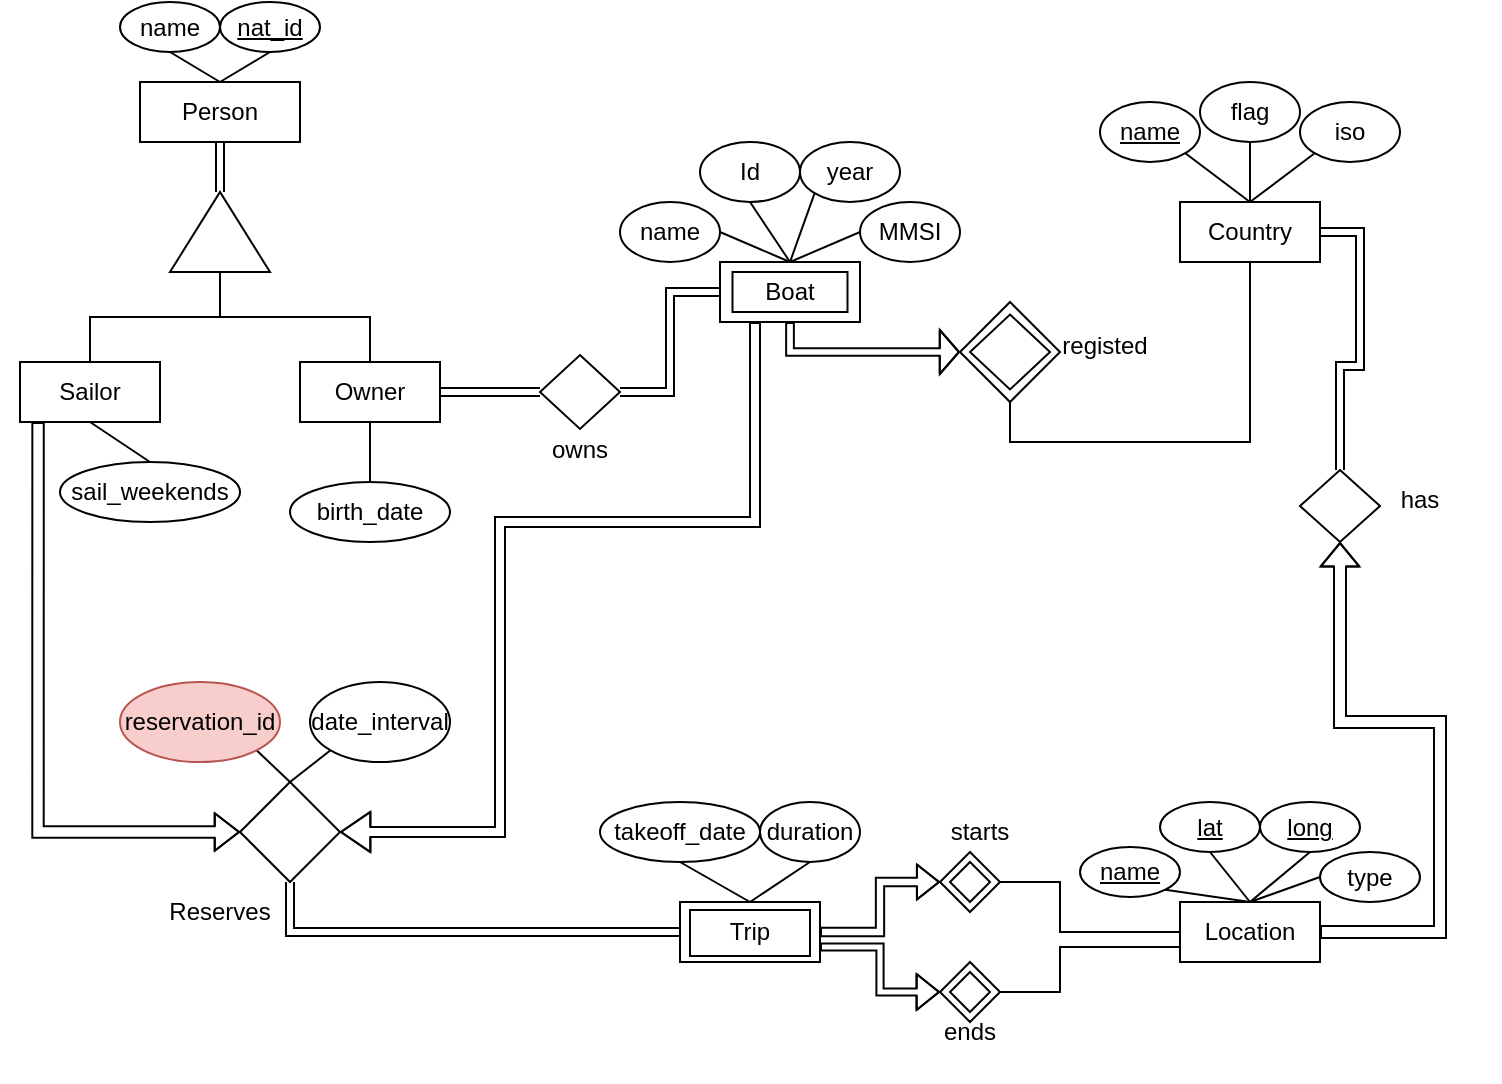 <mxfile version="15.4.0" type="device"><diagram id="R2lEEEUBdFMjLlhIrx00" name="Page-1"><mxGraphModel dx="1021" dy="600" grid="1" gridSize="10" guides="1" tooltips="1" connect="1" arrows="1" fold="1" page="1" pageScale="1" pageWidth="850" pageHeight="1100" math="0" shadow="0" extFonts="Permanent Marker^https://fonts.googleapis.com/css?family=Permanent+Marker"><root><mxCell id="0"/><mxCell id="1" parent="0"/><mxCell id="SkQ8wqPt2ToQ6mFgXCPW-33" value="" style="group" vertex="1" connectable="0" parent="1"><mxGeometry x="90" y="150" width="225" height="270" as="geometry"/></mxCell><mxCell id="SkQ8wqPt2ToQ6mFgXCPW-27" value="" style="group" vertex="1" connectable="0" parent="SkQ8wqPt2ToQ6mFgXCPW-33"><mxGeometry x="10" width="210" height="210" as="geometry"/></mxCell><mxCell id="SkQ8wqPt2ToQ6mFgXCPW-3" value="Sailor" style="rounded=0;whiteSpace=wrap;html=1;" vertex="1" parent="SkQ8wqPt2ToQ6mFgXCPW-27"><mxGeometry y="180" width="70" height="30" as="geometry"/></mxCell><mxCell id="SkQ8wqPt2ToQ6mFgXCPW-4" value="Owner" style="rounded=0;whiteSpace=wrap;html=1;" vertex="1" parent="SkQ8wqPt2ToQ6mFgXCPW-27"><mxGeometry x="140" y="180" width="70" height="30" as="geometry"/></mxCell><mxCell id="SkQ8wqPt2ToQ6mFgXCPW-22" value="" style="group" vertex="1" connectable="0" parent="SkQ8wqPt2ToQ6mFgXCPW-27"><mxGeometry x="50" width="100" height="70" as="geometry"/></mxCell><mxCell id="SkQ8wqPt2ToQ6mFgXCPW-2" value="Person" style="rounded=0;whiteSpace=wrap;html=1;" vertex="1" parent="SkQ8wqPt2ToQ6mFgXCPW-22"><mxGeometry x="10" y="40" width="80" height="30" as="geometry"/></mxCell><mxCell id="SkQ8wqPt2ToQ6mFgXCPW-21" style="edgeStyle=none;rounded=0;orthogonalLoop=1;jettySize=auto;html=1;exitX=0.5;exitY=1;exitDx=0;exitDy=0;entryX=0.5;entryY=0;entryDx=0;entryDy=0;endArrow=none;endFill=0;" edge="1" parent="SkQ8wqPt2ToQ6mFgXCPW-22" source="SkQ8wqPt2ToQ6mFgXCPW-18" target="SkQ8wqPt2ToQ6mFgXCPW-2"><mxGeometry relative="1" as="geometry"/></mxCell><mxCell id="SkQ8wqPt2ToQ6mFgXCPW-18" value="name" style="ellipse;whiteSpace=wrap;html=1;" vertex="1" parent="SkQ8wqPt2ToQ6mFgXCPW-22"><mxGeometry width="50" height="25" as="geometry"/></mxCell><mxCell id="SkQ8wqPt2ToQ6mFgXCPW-20" style="edgeStyle=none;rounded=0;orthogonalLoop=1;jettySize=auto;html=1;exitX=0.5;exitY=1;exitDx=0;exitDy=0;entryX=0.5;entryY=0;entryDx=0;entryDy=0;endArrow=none;endFill=0;" edge="1" parent="SkQ8wqPt2ToQ6mFgXCPW-22" source="SkQ8wqPt2ToQ6mFgXCPW-19" target="SkQ8wqPt2ToQ6mFgXCPW-2"><mxGeometry relative="1" as="geometry"/></mxCell><mxCell id="SkQ8wqPt2ToQ6mFgXCPW-19" value="&lt;u&gt;nat_id&lt;/u&gt;" style="ellipse;whiteSpace=wrap;html=1;" vertex="1" parent="SkQ8wqPt2ToQ6mFgXCPW-22"><mxGeometry x="50" width="50" height="25" as="geometry"/></mxCell><mxCell id="SkQ8wqPt2ToQ6mFgXCPW-24" style="edgeStyle=none;rounded=0;orthogonalLoop=1;jettySize=auto;html=1;exitX=1;exitY=0.5;exitDx=0;exitDy=0;entryX=0.5;entryY=1;entryDx=0;entryDy=0;endArrow=none;endFill=0;shape=link;" edge="1" parent="SkQ8wqPt2ToQ6mFgXCPW-27" source="SkQ8wqPt2ToQ6mFgXCPW-23" target="SkQ8wqPt2ToQ6mFgXCPW-2"><mxGeometry relative="1" as="geometry"/></mxCell><mxCell id="SkQ8wqPt2ToQ6mFgXCPW-23" value="" style="triangle;whiteSpace=wrap;html=1;rotation=-90;" vertex="1" parent="SkQ8wqPt2ToQ6mFgXCPW-27"><mxGeometry x="80" y="90" width="40" height="50" as="geometry"/></mxCell><mxCell id="SkQ8wqPt2ToQ6mFgXCPW-25" style="edgeStyle=orthogonalEdgeStyle;rounded=0;orthogonalLoop=1;jettySize=auto;html=1;exitX=0.5;exitY=0;exitDx=0;exitDy=0;entryX=0;entryY=0.5;entryDx=0;entryDy=0;endArrow=none;endFill=0;" edge="1" parent="SkQ8wqPt2ToQ6mFgXCPW-27" source="SkQ8wqPt2ToQ6mFgXCPW-3" target="SkQ8wqPt2ToQ6mFgXCPW-23"><mxGeometry relative="1" as="geometry"/></mxCell><mxCell id="SkQ8wqPt2ToQ6mFgXCPW-26" style="edgeStyle=orthogonalEdgeStyle;rounded=0;orthogonalLoop=1;jettySize=auto;html=1;exitX=0.5;exitY=0;exitDx=0;exitDy=0;entryX=0;entryY=0.5;entryDx=0;entryDy=0;endArrow=none;endFill=0;" edge="1" parent="SkQ8wqPt2ToQ6mFgXCPW-27" source="SkQ8wqPt2ToQ6mFgXCPW-4" target="SkQ8wqPt2ToQ6mFgXCPW-23"><mxGeometry relative="1" as="geometry"/></mxCell><mxCell id="SkQ8wqPt2ToQ6mFgXCPW-30" style="rounded=0;orthogonalLoop=1;jettySize=auto;html=1;exitX=0.5;exitY=0;exitDx=0;exitDy=0;entryX=0.5;entryY=1;entryDx=0;entryDy=0;endArrow=none;endFill=0;" edge="1" parent="SkQ8wqPt2ToQ6mFgXCPW-33" source="SkQ8wqPt2ToQ6mFgXCPW-28" target="SkQ8wqPt2ToQ6mFgXCPW-3"><mxGeometry relative="1" as="geometry"/></mxCell><mxCell id="SkQ8wqPt2ToQ6mFgXCPW-28" value="sail_weekends" style="ellipse;whiteSpace=wrap;html=1;" vertex="1" parent="SkQ8wqPt2ToQ6mFgXCPW-33"><mxGeometry x="30" y="230" width="90" height="30" as="geometry"/></mxCell><mxCell id="SkQ8wqPt2ToQ6mFgXCPW-32" style="edgeStyle=none;rounded=0;orthogonalLoop=1;jettySize=auto;html=1;exitX=0.5;exitY=0;exitDx=0;exitDy=0;entryX=0.5;entryY=1;entryDx=0;entryDy=0;endArrow=none;endFill=0;" edge="1" parent="SkQ8wqPt2ToQ6mFgXCPW-33" source="SkQ8wqPt2ToQ6mFgXCPW-31" target="SkQ8wqPt2ToQ6mFgXCPW-4"><mxGeometry relative="1" as="geometry"/></mxCell><mxCell id="SkQ8wqPt2ToQ6mFgXCPW-31" value="birth_date" style="ellipse;whiteSpace=wrap;html=1;" vertex="1" parent="SkQ8wqPt2ToQ6mFgXCPW-33"><mxGeometry x="145" y="240" width="80" height="30" as="geometry"/></mxCell><mxCell id="SkQ8wqPt2ToQ6mFgXCPW-38" value="" style="group" vertex="1" connectable="0" parent="1"><mxGeometry x="390" y="550" width="130" height="83" as="geometry"/></mxCell><mxCell id="SkQ8wqPt2ToQ6mFgXCPW-36" style="edgeStyle=none;rounded=0;orthogonalLoop=1;jettySize=auto;html=1;exitX=0.5;exitY=1;exitDx=0;exitDy=0;entryX=0.5;entryY=0;entryDx=0;entryDy=0;endArrow=none;endFill=0;" edge="1" parent="SkQ8wqPt2ToQ6mFgXCPW-38" source="SkQ8wqPt2ToQ6mFgXCPW-34" target="SkQ8wqPt2ToQ6mFgXCPW-5"><mxGeometry relative="1" as="geometry"/></mxCell><mxCell id="SkQ8wqPt2ToQ6mFgXCPW-34" value="takeoff_date" style="ellipse;whiteSpace=wrap;html=1;" vertex="1" parent="SkQ8wqPt2ToQ6mFgXCPW-38"><mxGeometry width="80" height="30" as="geometry"/></mxCell><mxCell id="SkQ8wqPt2ToQ6mFgXCPW-37" style="edgeStyle=none;rounded=0;orthogonalLoop=1;jettySize=auto;html=1;exitX=0.5;exitY=1;exitDx=0;exitDy=0;entryX=0.5;entryY=0;entryDx=0;entryDy=0;endArrow=none;endFill=0;" edge="1" parent="SkQ8wqPt2ToQ6mFgXCPW-38" source="SkQ8wqPt2ToQ6mFgXCPW-35" target="SkQ8wqPt2ToQ6mFgXCPW-5"><mxGeometry relative="1" as="geometry"/></mxCell><mxCell id="SkQ8wqPt2ToQ6mFgXCPW-35" value="duration" style="ellipse;whiteSpace=wrap;html=1;" vertex="1" parent="SkQ8wqPt2ToQ6mFgXCPW-38"><mxGeometry x="80" width="50" height="30" as="geometry"/></mxCell><mxCell id="SkQ8wqPt2ToQ6mFgXCPW-104" value="" style="group" vertex="1" connectable="0" parent="SkQ8wqPt2ToQ6mFgXCPW-38"><mxGeometry x="40" y="50" width="70" height="30" as="geometry"/></mxCell><mxCell id="SkQ8wqPt2ToQ6mFgXCPW-5" value="Trip" style="rounded=0;whiteSpace=wrap;html=1;" vertex="1" parent="SkQ8wqPt2ToQ6mFgXCPW-104"><mxGeometry width="70" height="30" as="geometry"/></mxCell><mxCell id="SkQ8wqPt2ToQ6mFgXCPW-103" value="" style="rounded=0;whiteSpace=wrap;html=1;fillColor=none;" vertex="1" parent="SkQ8wqPt2ToQ6mFgXCPW-104"><mxGeometry x="5" y="4" width="60" height="23" as="geometry"/></mxCell><mxCell id="SkQ8wqPt2ToQ6mFgXCPW-49" value="" style="group" vertex="1" connectable="0" parent="1"><mxGeometry x="630" y="550" width="170" height="80" as="geometry"/></mxCell><mxCell id="SkQ8wqPt2ToQ6mFgXCPW-6" value="Location" style="rounded=0;whiteSpace=wrap;html=1;" vertex="1" parent="SkQ8wqPt2ToQ6mFgXCPW-49"><mxGeometry x="50" y="50" width="70" height="30" as="geometry"/></mxCell><mxCell id="SkQ8wqPt2ToQ6mFgXCPW-42" style="edgeStyle=none;rounded=0;orthogonalLoop=1;jettySize=auto;html=1;exitX=1;exitY=1;exitDx=0;exitDy=0;entryX=0.5;entryY=0;entryDx=0;entryDy=0;endArrow=none;endFill=0;" edge="1" parent="SkQ8wqPt2ToQ6mFgXCPW-49" source="SkQ8wqPt2ToQ6mFgXCPW-39" target="SkQ8wqPt2ToQ6mFgXCPW-6"><mxGeometry relative="1" as="geometry"/></mxCell><mxCell id="SkQ8wqPt2ToQ6mFgXCPW-39" value="&lt;u&gt;name&lt;/u&gt;" style="ellipse;whiteSpace=wrap;html=1;" vertex="1" parent="SkQ8wqPt2ToQ6mFgXCPW-49"><mxGeometry y="22.5" width="50" height="25" as="geometry"/></mxCell><mxCell id="SkQ8wqPt2ToQ6mFgXCPW-43" style="edgeStyle=none;rounded=0;orthogonalLoop=1;jettySize=auto;html=1;exitX=0.5;exitY=1;exitDx=0;exitDy=0;entryX=0.5;entryY=0;entryDx=0;entryDy=0;endArrow=none;endFill=0;" edge="1" parent="SkQ8wqPt2ToQ6mFgXCPW-49" source="SkQ8wqPt2ToQ6mFgXCPW-40" target="SkQ8wqPt2ToQ6mFgXCPW-6"><mxGeometry relative="1" as="geometry"/></mxCell><mxCell id="SkQ8wqPt2ToQ6mFgXCPW-40" value="&lt;u&gt;lat&lt;/u&gt;" style="ellipse;whiteSpace=wrap;html=1;" vertex="1" parent="SkQ8wqPt2ToQ6mFgXCPW-49"><mxGeometry x="40" width="50" height="25" as="geometry"/></mxCell><mxCell id="SkQ8wqPt2ToQ6mFgXCPW-44" style="edgeStyle=none;rounded=0;orthogonalLoop=1;jettySize=auto;html=1;exitX=0.5;exitY=1;exitDx=0;exitDy=0;entryX=0.5;entryY=0;entryDx=0;entryDy=0;endArrow=none;endFill=0;" edge="1" parent="SkQ8wqPt2ToQ6mFgXCPW-49" source="SkQ8wqPt2ToQ6mFgXCPW-41" target="SkQ8wqPt2ToQ6mFgXCPW-6"><mxGeometry relative="1" as="geometry"/></mxCell><mxCell id="SkQ8wqPt2ToQ6mFgXCPW-41" value="&lt;u&gt;long&lt;/u&gt;" style="ellipse;whiteSpace=wrap;html=1;" vertex="1" parent="SkQ8wqPt2ToQ6mFgXCPW-49"><mxGeometry x="90" width="50" height="25" as="geometry"/></mxCell><mxCell id="SkQ8wqPt2ToQ6mFgXCPW-48" style="edgeStyle=none;rounded=0;orthogonalLoop=1;jettySize=auto;html=1;exitX=0;exitY=0.5;exitDx=0;exitDy=0;entryX=0.5;entryY=0;entryDx=0;entryDy=0;endArrow=none;endFill=0;" edge="1" parent="SkQ8wqPt2ToQ6mFgXCPW-49" source="SkQ8wqPt2ToQ6mFgXCPW-47" target="SkQ8wqPt2ToQ6mFgXCPW-6"><mxGeometry relative="1" as="geometry"/></mxCell><mxCell id="SkQ8wqPt2ToQ6mFgXCPW-47" value="type" style="ellipse;whiteSpace=wrap;html=1;" vertex="1" parent="SkQ8wqPt2ToQ6mFgXCPW-49"><mxGeometry x="120" y="25" width="50" height="25" as="geometry"/></mxCell><mxCell id="SkQ8wqPt2ToQ6mFgXCPW-66" value="" style="group" vertex="1" connectable="0" parent="1"><mxGeometry x="590" y="200" width="250" height="264" as="geometry"/></mxCell><mxCell id="SkQ8wqPt2ToQ6mFgXCPW-12" value="" style="group" vertex="1" connectable="0" parent="SkQ8wqPt2ToQ6mFgXCPW-66"><mxGeometry x="-190" y="20" width="170" height="90" as="geometry"/></mxCell><mxCell id="SkQ8wqPt2ToQ6mFgXCPW-1" value="Boat" style="rounded=0;whiteSpace=wrap;html=1;" vertex="1" parent="SkQ8wqPt2ToQ6mFgXCPW-12"><mxGeometry x="50" y="60" width="70" height="30" as="geometry"/></mxCell><mxCell id="SkQ8wqPt2ToQ6mFgXCPW-14" style="rounded=0;orthogonalLoop=1;jettySize=auto;html=1;exitX=1;exitY=0.5;exitDx=0;exitDy=0;entryX=0.5;entryY=0;entryDx=0;entryDy=0;endArrow=none;endFill=0;" edge="1" parent="SkQ8wqPt2ToQ6mFgXCPW-12" source="SkQ8wqPt2ToQ6mFgXCPW-8" target="SkQ8wqPt2ToQ6mFgXCPW-1"><mxGeometry relative="1" as="geometry"/></mxCell><mxCell id="SkQ8wqPt2ToQ6mFgXCPW-8" value="name" style="ellipse;whiteSpace=wrap;html=1;" vertex="1" parent="SkQ8wqPt2ToQ6mFgXCPW-12"><mxGeometry y="30" width="50" height="30" as="geometry"/></mxCell><mxCell id="SkQ8wqPt2ToQ6mFgXCPW-15" style="edgeStyle=none;rounded=0;orthogonalLoop=1;jettySize=auto;html=1;exitX=0.5;exitY=1;exitDx=0;exitDy=0;entryX=0.5;entryY=0;entryDx=0;entryDy=0;endArrow=none;endFill=0;" edge="1" parent="SkQ8wqPt2ToQ6mFgXCPW-12" source="SkQ8wqPt2ToQ6mFgXCPW-9" target="SkQ8wqPt2ToQ6mFgXCPW-1"><mxGeometry relative="1" as="geometry"/></mxCell><mxCell id="SkQ8wqPt2ToQ6mFgXCPW-9" value="Id" style="ellipse;whiteSpace=wrap;html=1;" vertex="1" parent="SkQ8wqPt2ToQ6mFgXCPW-12"><mxGeometry x="40" width="50" height="30" as="geometry"/></mxCell><mxCell id="SkQ8wqPt2ToQ6mFgXCPW-16" style="edgeStyle=none;rounded=0;orthogonalLoop=1;jettySize=auto;html=1;exitX=0;exitY=1;exitDx=0;exitDy=0;entryX=0.5;entryY=0;entryDx=0;entryDy=0;endArrow=none;endFill=0;" edge="1" parent="SkQ8wqPt2ToQ6mFgXCPW-12" source="SkQ8wqPt2ToQ6mFgXCPW-10" target="SkQ8wqPt2ToQ6mFgXCPW-1"><mxGeometry relative="1" as="geometry"/></mxCell><mxCell id="SkQ8wqPt2ToQ6mFgXCPW-10" value="year" style="ellipse;whiteSpace=wrap;html=1;" vertex="1" parent="SkQ8wqPt2ToQ6mFgXCPW-12"><mxGeometry x="90" width="50" height="30" as="geometry"/></mxCell><mxCell id="SkQ8wqPt2ToQ6mFgXCPW-17" style="edgeStyle=none;rounded=0;orthogonalLoop=1;jettySize=auto;html=1;exitX=0;exitY=0.5;exitDx=0;exitDy=0;entryX=0.5;entryY=0;entryDx=0;entryDy=0;endArrow=none;endFill=0;" edge="1" parent="SkQ8wqPt2ToQ6mFgXCPW-12" source="SkQ8wqPt2ToQ6mFgXCPW-11" target="SkQ8wqPt2ToQ6mFgXCPW-1"><mxGeometry relative="1" as="geometry"/></mxCell><mxCell id="SkQ8wqPt2ToQ6mFgXCPW-11" value="MMSI" style="ellipse;whiteSpace=wrap;html=1;" vertex="1" parent="SkQ8wqPt2ToQ6mFgXCPW-12"><mxGeometry x="120" y="30" width="50" height="30" as="geometry"/></mxCell><mxCell id="SkQ8wqPt2ToQ6mFgXCPW-58" value="" style="rounded=0;whiteSpace=wrap;html=1;fillColor=none;" vertex="1" parent="SkQ8wqPt2ToQ6mFgXCPW-12"><mxGeometry x="56.25" y="65" width="57.5" height="20" as="geometry"/></mxCell><mxCell id="SkQ8wqPt2ToQ6mFgXCPW-59" style="edgeStyle=none;rounded=0;orthogonalLoop=1;jettySize=auto;html=1;exitX=0.75;exitY=0;exitDx=0;exitDy=0;endArrow=none;endFill=0;" edge="1" parent="SkQ8wqPt2ToQ6mFgXCPW-12" source="SkQ8wqPt2ToQ6mFgXCPW-58" target="SkQ8wqPt2ToQ6mFgXCPW-58"><mxGeometry relative="1" as="geometry"/></mxCell><mxCell id="SkQ8wqPt2ToQ6mFgXCPW-70" style="edgeStyle=orthogonalEdgeStyle;shape=flexArrow;rounded=0;orthogonalLoop=1;jettySize=auto;html=1;entryX=0;entryY=0.5;entryDx=0;entryDy=0;endArrow=block;endFill=0;endWidth=17.143;endSize=2.871;width=3.871;exitX=0.5;exitY=1;exitDx=0;exitDy=0;" edge="1" parent="SkQ8wqPt2ToQ6mFgXCPW-66" source="SkQ8wqPt2ToQ6mFgXCPW-1" target="SkQ8wqPt2ToQ6mFgXCPW-61"><mxGeometry relative="1" as="geometry"><Array as="points"><mxPoint x="-105" y="125"/></Array></mxGeometry></mxCell><mxCell id="SkQ8wqPt2ToQ6mFgXCPW-72" value="" style="group" vertex="1" connectable="0" parent="SkQ8wqPt2ToQ6mFgXCPW-66"><mxGeometry x="-20" y="100" width="90" height="50" as="geometry"/></mxCell><mxCell id="SkQ8wqPt2ToQ6mFgXCPW-63" value="" style="group" vertex="1" connectable="0" parent="SkQ8wqPt2ToQ6mFgXCPW-72"><mxGeometry width="50" height="50" as="geometry"/></mxCell><mxCell id="SkQ8wqPt2ToQ6mFgXCPW-61" value="" style="rhombus;whiteSpace=wrap;html=1;fillColor=none;" vertex="1" parent="SkQ8wqPt2ToQ6mFgXCPW-63"><mxGeometry width="50" height="50" as="geometry"/></mxCell><mxCell id="SkQ8wqPt2ToQ6mFgXCPW-62" value="" style="rhombus;whiteSpace=wrap;html=1;fillColor=none;" vertex="1" parent="SkQ8wqPt2ToQ6mFgXCPW-63"><mxGeometry x="5" y="6.25" width="40" height="37.5" as="geometry"/></mxCell><mxCell id="SkQ8wqPt2ToQ6mFgXCPW-71" value="registed" style="text;html=1;strokeColor=none;fillColor=none;align=center;verticalAlign=middle;whiteSpace=wrap;rounded=0;" vertex="1" parent="SkQ8wqPt2ToQ6mFgXCPW-72"><mxGeometry x="55" y="13" width="35" height="17" as="geometry"/></mxCell><mxCell id="SkQ8wqPt2ToQ6mFgXCPW-56" value="" style="group" vertex="1" connectable="0" parent="SkQ8wqPt2ToQ6mFgXCPW-66"><mxGeometry x="50" y="-10" width="150" height="90" as="geometry"/></mxCell><mxCell id="SkQ8wqPt2ToQ6mFgXCPW-7" value="Country" style="rounded=0;whiteSpace=wrap;html=1;" vertex="1" parent="SkQ8wqPt2ToQ6mFgXCPW-56"><mxGeometry x="40" y="60" width="70" height="30" as="geometry"/></mxCell><mxCell id="SkQ8wqPt2ToQ6mFgXCPW-53" style="edgeStyle=none;rounded=0;orthogonalLoop=1;jettySize=auto;html=1;exitX=1;exitY=1;exitDx=0;exitDy=0;entryX=0.5;entryY=0;entryDx=0;entryDy=0;endArrow=none;endFill=0;" edge="1" parent="SkQ8wqPt2ToQ6mFgXCPW-56" source="SkQ8wqPt2ToQ6mFgXCPW-50" target="SkQ8wqPt2ToQ6mFgXCPW-7"><mxGeometry relative="1" as="geometry"/></mxCell><mxCell id="SkQ8wqPt2ToQ6mFgXCPW-50" value="&lt;u&gt;name&lt;/u&gt;" style="ellipse;whiteSpace=wrap;html=1;" vertex="1" parent="SkQ8wqPt2ToQ6mFgXCPW-56"><mxGeometry y="10" width="50" height="30" as="geometry"/></mxCell><mxCell id="SkQ8wqPt2ToQ6mFgXCPW-54" style="edgeStyle=none;rounded=0;orthogonalLoop=1;jettySize=auto;html=1;exitX=0.5;exitY=1;exitDx=0;exitDy=0;entryX=0.5;entryY=0;entryDx=0;entryDy=0;endArrow=none;endFill=0;" edge="1" parent="SkQ8wqPt2ToQ6mFgXCPW-56" source="SkQ8wqPt2ToQ6mFgXCPW-51" target="SkQ8wqPt2ToQ6mFgXCPW-7"><mxGeometry relative="1" as="geometry"/></mxCell><mxCell id="SkQ8wqPt2ToQ6mFgXCPW-51" value="flag" style="ellipse;whiteSpace=wrap;html=1;" vertex="1" parent="SkQ8wqPt2ToQ6mFgXCPW-56"><mxGeometry x="50" width="50" height="30" as="geometry"/></mxCell><mxCell id="SkQ8wqPt2ToQ6mFgXCPW-55" style="edgeStyle=none;rounded=0;orthogonalLoop=1;jettySize=auto;html=1;exitX=0;exitY=1;exitDx=0;exitDy=0;entryX=0.5;entryY=0;entryDx=0;entryDy=0;endArrow=none;endFill=0;" edge="1" parent="SkQ8wqPt2ToQ6mFgXCPW-56" source="SkQ8wqPt2ToQ6mFgXCPW-52" target="SkQ8wqPt2ToQ6mFgXCPW-7"><mxGeometry relative="1" as="geometry"/></mxCell><mxCell id="SkQ8wqPt2ToQ6mFgXCPW-52" value="iso" style="ellipse;whiteSpace=wrap;html=1;" vertex="1" parent="SkQ8wqPt2ToQ6mFgXCPW-56"><mxGeometry x="100" y="10" width="50" height="30" as="geometry"/></mxCell><mxCell id="SkQ8wqPt2ToQ6mFgXCPW-67" style="edgeStyle=orthogonalEdgeStyle;rounded=0;orthogonalLoop=1;jettySize=auto;html=1;exitX=0.5;exitY=1;exitDx=0;exitDy=0;entryX=0.5;entryY=1;entryDx=0;entryDy=0;endArrow=none;endFill=0;" edge="1" parent="SkQ8wqPt2ToQ6mFgXCPW-66" source="SkQ8wqPt2ToQ6mFgXCPW-61" target="SkQ8wqPt2ToQ6mFgXCPW-7"><mxGeometry relative="1" as="geometry"/></mxCell><mxCell id="SkQ8wqPt2ToQ6mFgXCPW-108" value="" style="group" vertex="1" connectable="0" parent="SkQ8wqPt2ToQ6mFgXCPW-66"><mxGeometry x="150" y="184" width="100" height="36" as="geometry"/></mxCell><mxCell id="SkQ8wqPt2ToQ6mFgXCPW-105" value="" style="rhombus;whiteSpace=wrap;html=1;fillColor=none;" vertex="1" parent="SkQ8wqPt2ToQ6mFgXCPW-108"><mxGeometry width="40" height="36" as="geometry"/></mxCell><mxCell id="SkQ8wqPt2ToQ6mFgXCPW-107" value="has" style="text;html=1;strokeColor=none;fillColor=none;align=center;verticalAlign=middle;whiteSpace=wrap;rounded=0;" vertex="1" parent="SkQ8wqPt2ToQ6mFgXCPW-108"><mxGeometry x="30" width="60" height="30" as="geometry"/></mxCell><mxCell id="SkQ8wqPt2ToQ6mFgXCPW-110" style="edgeStyle=orthogonalEdgeStyle;shape=link;rounded=0;orthogonalLoop=1;jettySize=auto;html=1;exitX=1;exitY=0.5;exitDx=0;exitDy=0;entryX=0.5;entryY=0;entryDx=0;entryDy=0;endArrow=block;endFill=0;" edge="1" parent="SkQ8wqPt2ToQ6mFgXCPW-66" source="SkQ8wqPt2ToQ6mFgXCPW-7" target="SkQ8wqPt2ToQ6mFgXCPW-105"><mxGeometry relative="1" as="geometry"/></mxCell><mxCell id="SkQ8wqPt2ToQ6mFgXCPW-74" style="edgeStyle=orthogonalEdgeStyle;rounded=0;orthogonalLoop=1;jettySize=auto;html=1;exitX=1;exitY=0.5;exitDx=0;exitDy=0;entryX=0;entryY=0.5;entryDx=0;entryDy=0;endArrow=block;endFill=0;shape=link;" edge="1" parent="1" source="SkQ8wqPt2ToQ6mFgXCPW-4" target="SkQ8wqPt2ToQ6mFgXCPW-73"><mxGeometry relative="1" as="geometry"/></mxCell><mxCell id="SkQ8wqPt2ToQ6mFgXCPW-76" value="" style="group" vertex="1" connectable="0" parent="1"><mxGeometry x="360" y="326.5" width="40" height="57" as="geometry"/></mxCell><mxCell id="SkQ8wqPt2ToQ6mFgXCPW-73" value="" style="rhombus;whiteSpace=wrap;html=1;fillColor=none;" vertex="1" parent="SkQ8wqPt2ToQ6mFgXCPW-76"><mxGeometry width="40" height="37" as="geometry"/></mxCell><mxCell id="SkQ8wqPt2ToQ6mFgXCPW-75" value="owns" style="text;html=1;strokeColor=none;fillColor=none;align=center;verticalAlign=middle;whiteSpace=wrap;rounded=0;" vertex="1" parent="SkQ8wqPt2ToQ6mFgXCPW-76"><mxGeometry y="37" width="40" height="20" as="geometry"/></mxCell><mxCell id="SkQ8wqPt2ToQ6mFgXCPW-77" style="edgeStyle=orthogonalEdgeStyle;shape=link;rounded=0;orthogonalLoop=1;jettySize=auto;html=1;entryX=1;entryY=0.5;entryDx=0;entryDy=0;endArrow=block;endFill=0;" edge="1" parent="1" source="SkQ8wqPt2ToQ6mFgXCPW-1" target="SkQ8wqPt2ToQ6mFgXCPW-73"><mxGeometry relative="1" as="geometry"/></mxCell><mxCell id="SkQ8wqPt2ToQ6mFgXCPW-79" style="edgeStyle=orthogonalEdgeStyle;rounded=0;orthogonalLoop=1;jettySize=auto;html=1;exitX=0.129;exitY=1;exitDx=0;exitDy=0;entryX=0;entryY=0.5;entryDx=0;entryDy=0;endArrow=classic;endFill=1;exitPerimeter=0;shape=flexArrow;width=5.714;endSize=3.714;endWidth=12;" edge="1" parent="1" source="SkQ8wqPt2ToQ6mFgXCPW-3" target="SkQ8wqPt2ToQ6mFgXCPW-78"><mxGeometry relative="1" as="geometry"><Array as="points"><mxPoint x="109" y="565"/></Array></mxGeometry></mxCell><mxCell id="SkQ8wqPt2ToQ6mFgXCPW-82" style="edgeStyle=orthogonalEdgeStyle;shape=flexArrow;rounded=0;orthogonalLoop=1;jettySize=auto;html=1;entryX=1;entryY=0.5;entryDx=0;entryDy=0;endArrow=classic;endFill=1;exitX=0.25;exitY=1;exitDx=0;exitDy=0;width=5;endSize=4.558;endWidth=14.167;" edge="1" parent="1" source="SkQ8wqPt2ToQ6mFgXCPW-1" target="SkQ8wqPt2ToQ6mFgXCPW-78"><mxGeometry relative="1" as="geometry"><Array as="points"><mxPoint x="467" y="410"/><mxPoint x="340" y="410"/><mxPoint x="340" y="565"/></Array></mxGeometry></mxCell><mxCell id="SkQ8wqPt2ToQ6mFgXCPW-83" style="edgeStyle=orthogonalEdgeStyle;shape=link;rounded=0;orthogonalLoop=1;jettySize=auto;html=1;entryX=0.5;entryY=1;entryDx=0;entryDy=0;endArrow=classic;endFill=1;endWidth=12.639;" edge="1" parent="1" source="SkQ8wqPt2ToQ6mFgXCPW-5" target="SkQ8wqPt2ToQ6mFgXCPW-78"><mxGeometry relative="1" as="geometry"/></mxCell><mxCell id="SkQ8wqPt2ToQ6mFgXCPW-88" value="" style="group" vertex="1" connectable="0" parent="1"><mxGeometry x="150" y="490" width="165" height="130" as="geometry"/></mxCell><mxCell id="SkQ8wqPt2ToQ6mFgXCPW-81" value="" style="group" vertex="1" connectable="0" parent="SkQ8wqPt2ToQ6mFgXCPW-88"><mxGeometry x="55" y="20" width="60" height="80" as="geometry"/></mxCell><mxCell id="SkQ8wqPt2ToQ6mFgXCPW-78" value="" style="rhombus;whiteSpace=wrap;html=1;fillColor=none;" vertex="1" parent="SkQ8wqPt2ToQ6mFgXCPW-81"><mxGeometry x="5" y="30" width="50" height="50" as="geometry"/></mxCell><mxCell id="SkQ8wqPt2ToQ6mFgXCPW-87" style="edgeStyle=none;rounded=0;orthogonalLoop=1;jettySize=auto;html=1;exitX=1;exitY=1;exitDx=0;exitDy=0;endArrow=none;endFill=0;entryX=0.5;entryY=0;entryDx=0;entryDy=0;" edge="1" parent="SkQ8wqPt2ToQ6mFgXCPW-88" source="SkQ8wqPt2ToQ6mFgXCPW-84" target="SkQ8wqPt2ToQ6mFgXCPW-78"><mxGeometry relative="1" as="geometry"><mxPoint x="80" y="50" as="targetPoint"/></mxGeometry></mxCell><mxCell id="SkQ8wqPt2ToQ6mFgXCPW-84" value="reservation_id" style="ellipse;whiteSpace=wrap;html=1;fillColor=#f8cecc;strokeColor=#b85450;" vertex="1" parent="SkQ8wqPt2ToQ6mFgXCPW-88"><mxGeometry width="80" height="40" as="geometry"/></mxCell><mxCell id="SkQ8wqPt2ToQ6mFgXCPW-86" style="rounded=0;orthogonalLoop=1;jettySize=auto;html=1;exitX=0;exitY=1;exitDx=0;exitDy=0;entryX=0.5;entryY=0;entryDx=0;entryDy=0;endArrow=none;endFill=0;" edge="1" parent="SkQ8wqPt2ToQ6mFgXCPW-88" source="SkQ8wqPt2ToQ6mFgXCPW-85" target="SkQ8wqPt2ToQ6mFgXCPW-78"><mxGeometry relative="1" as="geometry"/></mxCell><mxCell id="SkQ8wqPt2ToQ6mFgXCPW-85" value="date_interval" style="ellipse;whiteSpace=wrap;html=1;fillColor=none;" vertex="1" parent="SkQ8wqPt2ToQ6mFgXCPW-88"><mxGeometry x="95" width="70" height="40" as="geometry"/></mxCell><mxCell id="SkQ8wqPt2ToQ6mFgXCPW-80" value="Reserves" style="text;html=1;strokeColor=none;fillColor=none;align=center;verticalAlign=middle;whiteSpace=wrap;rounded=0;" vertex="1" parent="SkQ8wqPt2ToQ6mFgXCPW-88"><mxGeometry x="20" y="100" width="60" height="30" as="geometry"/></mxCell><mxCell id="SkQ8wqPt2ToQ6mFgXCPW-90" style="edgeStyle=orthogonalEdgeStyle;rounded=0;orthogonalLoop=1;jettySize=auto;html=1;exitX=1;exitY=0.5;exitDx=0;exitDy=0;entryX=0;entryY=0.5;entryDx=0;entryDy=0;endArrow=block;endFill=0;shape=flexArrow;width=4.138;endSize=3.345;endWidth=12.319;" edge="1" parent="1" source="SkQ8wqPt2ToQ6mFgXCPW-5" target="SkQ8wqPt2ToQ6mFgXCPW-89"><mxGeometry relative="1" as="geometry"/></mxCell><mxCell id="SkQ8wqPt2ToQ6mFgXCPW-91" style="edgeStyle=orthogonalEdgeStyle;rounded=0;orthogonalLoop=1;jettySize=auto;html=1;exitX=0;exitY=0.5;exitDx=0;exitDy=0;entryX=1;entryY=0.5;entryDx=0;entryDy=0;endArrow=none;endFill=0;endWidth=14.126;" edge="1" parent="1" source="SkQ8wqPt2ToQ6mFgXCPW-6" target="SkQ8wqPt2ToQ6mFgXCPW-89"><mxGeometry relative="1" as="geometry"><Array as="points"><mxPoint x="620" y="615"/><mxPoint x="620" y="590"/></Array></mxGeometry></mxCell><mxCell id="SkQ8wqPt2ToQ6mFgXCPW-93" style="edgeStyle=orthogonalEdgeStyle;rounded=0;orthogonalLoop=1;jettySize=auto;html=1;exitX=1;exitY=0.75;exitDx=0;exitDy=0;entryX=0;entryY=0.5;entryDx=0;entryDy=0;endArrow=block;endFill=0;shape=flexArrow;width=3.6;endSize=3.4;endWidth=13.36;" edge="1" parent="1" source="SkQ8wqPt2ToQ6mFgXCPW-5" target="SkQ8wqPt2ToQ6mFgXCPW-92"><mxGeometry relative="1" as="geometry"/></mxCell><mxCell id="SkQ8wqPt2ToQ6mFgXCPW-95" value="" style="group" vertex="1" connectable="0" parent="1"><mxGeometry x="550" y="550" width="60" height="55" as="geometry"/></mxCell><mxCell id="SkQ8wqPt2ToQ6mFgXCPW-89" value="" style="rhombus;whiteSpace=wrap;html=1;fillColor=none;" vertex="1" parent="SkQ8wqPt2ToQ6mFgXCPW-95"><mxGeometry x="10" y="25" width="30" height="30" as="geometry"/></mxCell><mxCell id="SkQ8wqPt2ToQ6mFgXCPW-101" value="" style="group" vertex="1" connectable="0" parent="SkQ8wqPt2ToQ6mFgXCPW-95"><mxGeometry width="60" height="50" as="geometry"/></mxCell><mxCell id="SkQ8wqPt2ToQ6mFgXCPW-94" value="starts" style="text;html=1;strokeColor=none;fillColor=none;align=center;verticalAlign=middle;whiteSpace=wrap;rounded=0;" vertex="1" parent="SkQ8wqPt2ToQ6mFgXCPW-101"><mxGeometry width="60" height="30" as="geometry"/></mxCell><mxCell id="SkQ8wqPt2ToQ6mFgXCPW-100" value="" style="rhombus;whiteSpace=wrap;html=1;fillColor=none;" vertex="1" parent="SkQ8wqPt2ToQ6mFgXCPW-101"><mxGeometry x="15" y="30" width="20" height="20" as="geometry"/></mxCell><mxCell id="SkQ8wqPt2ToQ6mFgXCPW-97" value="" style="group" vertex="1" connectable="0" parent="1"><mxGeometry x="545" y="630" width="60" height="60" as="geometry"/></mxCell><mxCell id="SkQ8wqPt2ToQ6mFgXCPW-92" value="" style="rhombus;whiteSpace=wrap;html=1;fillColor=none;" vertex="1" parent="SkQ8wqPt2ToQ6mFgXCPW-97"><mxGeometry x="15" width="30" height="30" as="geometry"/></mxCell><mxCell id="SkQ8wqPt2ToQ6mFgXCPW-102" value="" style="group" vertex="1" connectable="0" parent="SkQ8wqPt2ToQ6mFgXCPW-97"><mxGeometry y="5" width="60" height="45" as="geometry"/></mxCell><mxCell id="SkQ8wqPt2ToQ6mFgXCPW-96" value="ends" style="text;html=1;strokeColor=none;fillColor=none;align=center;verticalAlign=middle;whiteSpace=wrap;rounded=0;" vertex="1" parent="SkQ8wqPt2ToQ6mFgXCPW-102"><mxGeometry y="15" width="60" height="30" as="geometry"/></mxCell><mxCell id="SkQ8wqPt2ToQ6mFgXCPW-99" value="" style="rhombus;whiteSpace=wrap;html=1;fillColor=none;" vertex="1" parent="SkQ8wqPt2ToQ6mFgXCPW-102"><mxGeometry x="20" width="20" height="20" as="geometry"/></mxCell><mxCell id="SkQ8wqPt2ToQ6mFgXCPW-98" style="edgeStyle=orthogonalEdgeStyle;rounded=0;orthogonalLoop=1;jettySize=auto;html=1;exitX=0;exitY=0.75;exitDx=0;exitDy=0;entryX=1;entryY=0.5;entryDx=0;entryDy=0;endArrow=none;endFill=0;" edge="1" parent="1" source="SkQ8wqPt2ToQ6mFgXCPW-6" target="SkQ8wqPt2ToQ6mFgXCPW-92"><mxGeometry relative="1" as="geometry"><Array as="points"><mxPoint x="620" y="623"/><mxPoint x="620" y="645"/></Array></mxGeometry></mxCell><mxCell id="SkQ8wqPt2ToQ6mFgXCPW-109" style="edgeStyle=orthogonalEdgeStyle;shape=flexArrow;rounded=0;orthogonalLoop=1;jettySize=auto;html=1;entryX=0.5;entryY=1;entryDx=0;entryDy=0;endArrow=block;endFill=0;width=6;endSize=3.6;endWidth=12.4;" edge="1" parent="1" source="SkQ8wqPt2ToQ6mFgXCPW-6" target="SkQ8wqPt2ToQ6mFgXCPW-105"><mxGeometry relative="1" as="geometry"><Array as="points"><mxPoint x="810" y="615"/><mxPoint x="810" y="510"/><mxPoint x="760" y="510"/></Array></mxGeometry></mxCell></root></mxGraphModel></diagram></mxfile>